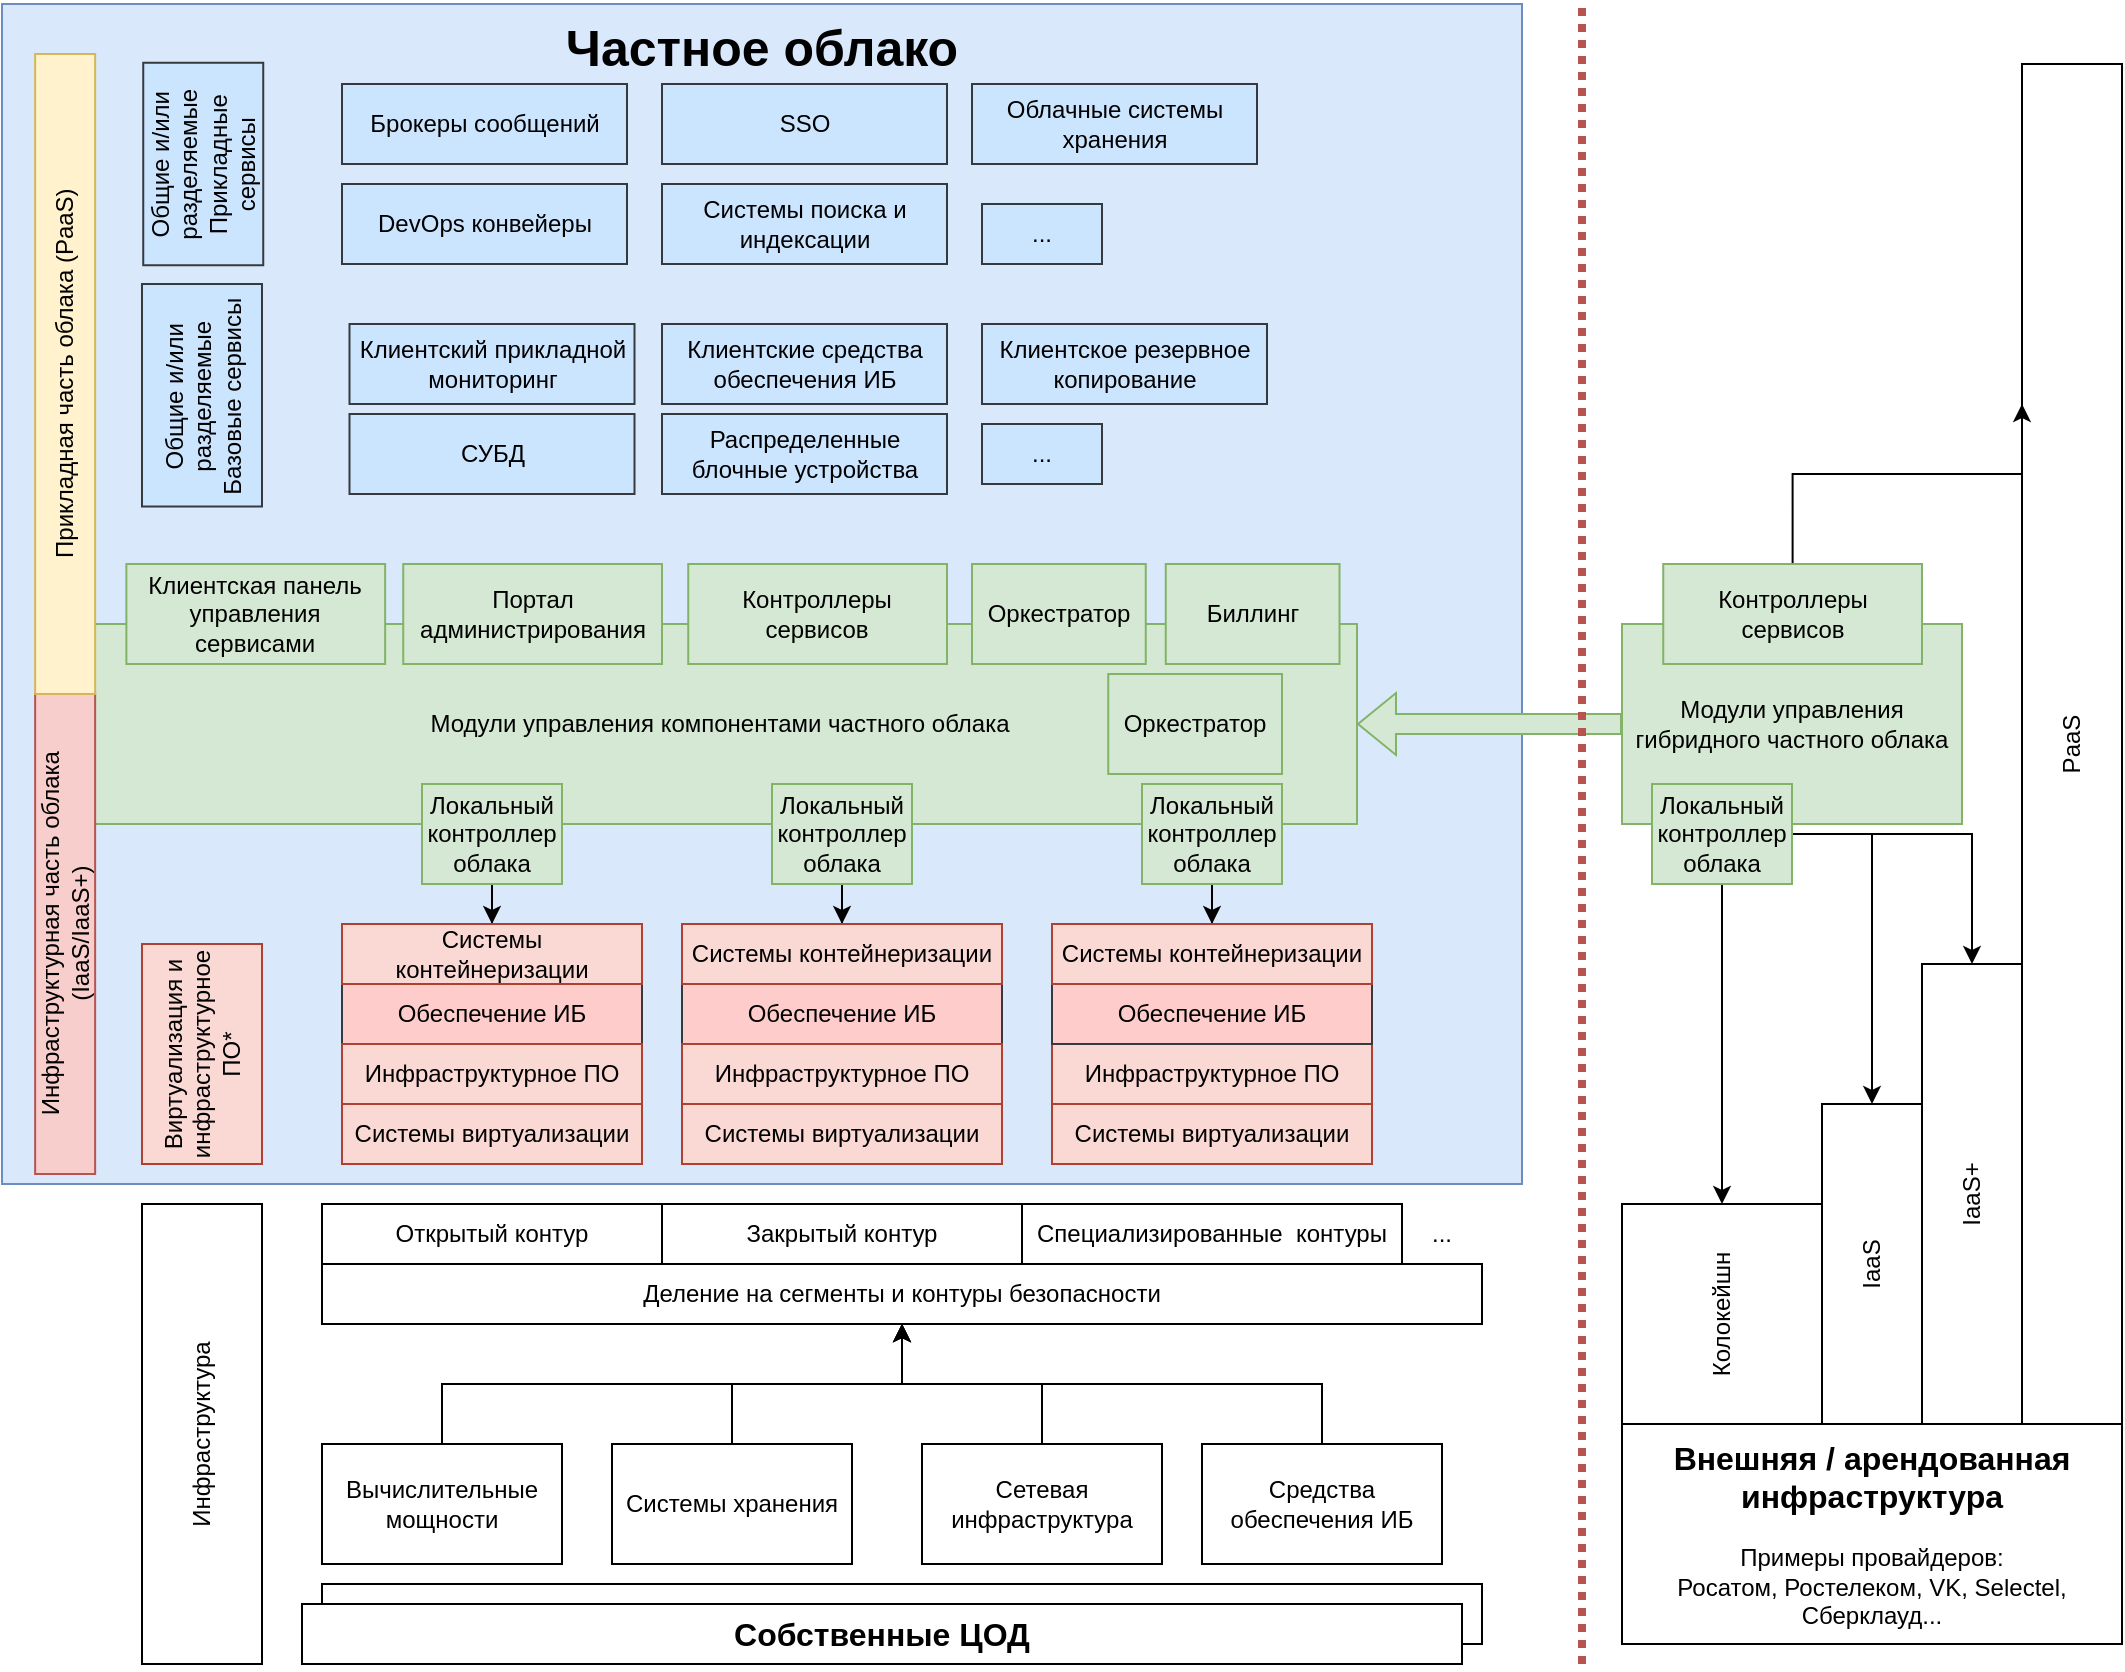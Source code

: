 <mxfile version="21.8.2" type="github">
  <diagram name="Page-1" id="3LfvS937DJtHsgG3JjyU">
    <mxGraphModel dx="1434" dy="942" grid="1" gridSize="10" guides="1" tooltips="1" connect="1" arrows="1" fold="1" page="1" pageScale="1" pageWidth="1100" pageHeight="850" math="0" shadow="0">
      <root>
        <mxCell id="0" />
        <mxCell id="1" parent="0" />
        <mxCell id="bSt5jZ9sm7MlLvyBAsHf-84" value="Модули управления гибридного частного облака" style="rounded=0;whiteSpace=wrap;html=1;verticalAlign=middle;fillColor=#d5e8d4;strokeColor=#82b366;" parent="1" vertex="1">
          <mxGeometry x="830" y="320" width="170" height="100" as="geometry" />
        </mxCell>
        <mxCell id="bSt5jZ9sm7MlLvyBAsHf-48" value="&lt;div style=&quot;font-size: 25px;&quot;&gt;Частное облако&lt;/div&gt;" style="rounded=0;whiteSpace=wrap;html=1;rotation=0;verticalAlign=top;horizontal=1;fillColor=#dae8fc;strokeColor=#6c8ebf;fontSize=25;fontStyle=1" parent="1" vertex="1">
          <mxGeometry x="20" y="10" width="760" height="590" as="geometry" />
        </mxCell>
        <mxCell id="bSt5jZ9sm7MlLvyBAsHf-82" value="" style="rounded=0;whiteSpace=wrap;html=1;" parent="1" vertex="1">
          <mxGeometry x="180" y="800" width="580" height="30" as="geometry" />
        </mxCell>
        <mxCell id="bSt5jZ9sm7MlLvyBAsHf-3" value="Открытый контур" style="rounded=0;whiteSpace=wrap;html=1;" parent="1" vertex="1">
          <mxGeometry x="180" y="610" width="170" height="30" as="geometry" />
        </mxCell>
        <mxCell id="bSt5jZ9sm7MlLvyBAsHf-10" value="Закрытый контур" style="rounded=0;whiteSpace=wrap;html=1;" parent="1" vertex="1">
          <mxGeometry x="350" y="610" width="180" height="30" as="geometry" />
        </mxCell>
        <mxCell id="bSt5jZ9sm7MlLvyBAsHf-15" value="Специализированные&amp;nbsp; контуры" style="rounded=0;whiteSpace=wrap;html=1;" parent="1" vertex="1">
          <mxGeometry x="530" y="610" width="190" height="30" as="geometry" />
        </mxCell>
        <mxCell id="bSt5jZ9sm7MlLvyBAsHf-16" value="Модули управления компонентами частного облака" style="rounded=0;whiteSpace=wrap;html=1;verticalAlign=middle;fillColor=#d5e8d4;strokeColor=#82b366;" parent="1" vertex="1">
          <mxGeometry x="60" y="320" width="637.5" height="100" as="geometry" />
        </mxCell>
        <mxCell id="bSt5jZ9sm7MlLvyBAsHf-86" style="edgeStyle=orthogonalEdgeStyle;rounded=0;orthogonalLoop=1;jettySize=auto;html=1;" parent="1" source="bSt5jZ9sm7MlLvyBAsHf-17" target="bSt5jZ9sm7MlLvyBAsHf-65" edge="1">
          <mxGeometry relative="1" as="geometry" />
        </mxCell>
        <mxCell id="bSt5jZ9sm7MlLvyBAsHf-17" value="Локальный контроллер облака" style="rounded=0;whiteSpace=wrap;html=1;fillColor=#d5e8d4;strokeColor=#82b366;" parent="1" vertex="1">
          <mxGeometry x="405" y="400" width="70" height="50" as="geometry" />
        </mxCell>
        <mxCell id="bSt5jZ9sm7MlLvyBAsHf-30" style="edgeStyle=orthogonalEdgeStyle;rounded=0;orthogonalLoop=1;jettySize=auto;html=1;" parent="1" source="bSt5jZ9sm7MlLvyBAsHf-20" target="bSt5jZ9sm7MlLvyBAsHf-23" edge="1">
          <mxGeometry relative="1" as="geometry" />
        </mxCell>
        <mxCell id="bSt5jZ9sm7MlLvyBAsHf-20" value="Вычислительные мощности" style="rounded=0;whiteSpace=wrap;html=1;" parent="1" vertex="1">
          <mxGeometry x="180" y="730" width="120" height="60" as="geometry" />
        </mxCell>
        <mxCell id="bSt5jZ9sm7MlLvyBAsHf-31" style="edgeStyle=orthogonalEdgeStyle;rounded=0;orthogonalLoop=1;jettySize=auto;html=1;" parent="1" source="bSt5jZ9sm7MlLvyBAsHf-21" target="bSt5jZ9sm7MlLvyBAsHf-23" edge="1">
          <mxGeometry relative="1" as="geometry" />
        </mxCell>
        <mxCell id="bSt5jZ9sm7MlLvyBAsHf-21" value="Системы хранения" style="rounded=0;whiteSpace=wrap;html=1;" parent="1" vertex="1">
          <mxGeometry x="325" y="730" width="120" height="60" as="geometry" />
        </mxCell>
        <mxCell id="bSt5jZ9sm7MlLvyBAsHf-32" style="edgeStyle=orthogonalEdgeStyle;rounded=0;orthogonalLoop=1;jettySize=auto;html=1;entryX=0.5;entryY=1;entryDx=0;entryDy=0;" parent="1" source="bSt5jZ9sm7MlLvyBAsHf-22" target="bSt5jZ9sm7MlLvyBAsHf-23" edge="1">
          <mxGeometry relative="1" as="geometry" />
        </mxCell>
        <mxCell id="bSt5jZ9sm7MlLvyBAsHf-22" value="Сетевая инфраструктура" style="rounded=0;whiteSpace=wrap;html=1;" parent="1" vertex="1">
          <mxGeometry x="480" y="730" width="120" height="60" as="geometry" />
        </mxCell>
        <mxCell id="bSt5jZ9sm7MlLvyBAsHf-23" value="Деление на сегменты и контуры безопасности" style="rounded=0;whiteSpace=wrap;html=1;" parent="1" vertex="1">
          <mxGeometry x="180" y="640" width="580" height="30" as="geometry" />
        </mxCell>
        <mxCell id="bSt5jZ9sm7MlLvyBAsHf-24" value="Системы виртуализации" style="rounded=0;whiteSpace=wrap;html=1;fillColor=#fad9d5;strokeColor=#ae4132;" parent="1" vertex="1">
          <mxGeometry x="190" y="560" width="150" height="30" as="geometry" />
        </mxCell>
        <mxCell id="bSt5jZ9sm7MlLvyBAsHf-25" value="Обеспечение ИБ" style="rounded=0;whiteSpace=wrap;html=1;fillColor=#ffcccc;strokeColor=#36393d;" parent="1" vertex="1">
          <mxGeometry x="190" y="500" width="150" height="30" as="geometry" />
        </mxCell>
        <mxCell id="bSt5jZ9sm7MlLvyBAsHf-26" value="Инфраструктурное ПО" style="rounded=0;whiteSpace=wrap;html=1;fillColor=#fad9d5;strokeColor=#ae4132;" parent="1" vertex="1">
          <mxGeometry x="545" y="530" width="160" height="30" as="geometry" />
        </mxCell>
        <mxCell id="bSt5jZ9sm7MlLvyBAsHf-28" value="Системы виртуализации" style="rounded=0;whiteSpace=wrap;html=1;fillColor=#fad9d5;strokeColor=#ae4132;" parent="1" vertex="1">
          <mxGeometry x="360" y="560" width="160" height="30" as="geometry" />
        </mxCell>
        <mxCell id="bSt5jZ9sm7MlLvyBAsHf-29" value="Обеспечение ИБ" style="rounded=0;whiteSpace=wrap;html=1;fillColor=#ffcccc;strokeColor=#36393d;" parent="1" vertex="1">
          <mxGeometry x="360" y="500" width="160" height="30" as="geometry" />
        </mxCell>
        <mxCell id="bSt5jZ9sm7MlLvyBAsHf-34" value="Системы виртуализации" style="rounded=0;whiteSpace=wrap;html=1;fillColor=#fad9d5;strokeColor=#ae4132;" parent="1" vertex="1">
          <mxGeometry x="545" y="560" width="160" height="30" as="geometry" />
        </mxCell>
        <mxCell id="bSt5jZ9sm7MlLvyBAsHf-35" value="Обеспечение ИБ" style="rounded=0;whiteSpace=wrap;html=1;fillColor=#ffcccc;strokeColor=#36393d;" parent="1" vertex="1">
          <mxGeometry x="545" y="500" width="160" height="30" as="geometry" />
        </mxCell>
        <mxCell id="bSt5jZ9sm7MlLvyBAsHf-36" value="Инфраструктурное ПО" style="rounded=0;whiteSpace=wrap;html=1;fillColor=#fad9d5;strokeColor=#ae4132;" parent="1" vertex="1">
          <mxGeometry x="190" y="530" width="150" height="30" as="geometry" />
        </mxCell>
        <mxCell id="bSt5jZ9sm7MlLvyBAsHf-37" value="Инфраструктура" style="rounded=0;whiteSpace=wrap;html=1;rotation=-90;" parent="1" vertex="1">
          <mxGeometry x="5" y="695" width="230" height="60" as="geometry" />
        </mxCell>
        <mxCell id="bSt5jZ9sm7MlLvyBAsHf-38" value="Виртуализация и инфраструктурное ПО*" style="rounded=0;whiteSpace=wrap;html=1;rotation=-90;fillColor=#fad9d5;strokeColor=#ae4132;" parent="1" vertex="1">
          <mxGeometry x="65" y="505" width="110" height="60" as="geometry" />
        </mxCell>
        <mxCell id="bSt5jZ9sm7MlLvyBAsHf-40" value="Инфраструктурное ПО" style="rounded=0;whiteSpace=wrap;html=1;fillColor=#fad9d5;strokeColor=#ae4132;" parent="1" vertex="1">
          <mxGeometry x="360" y="530" width="160" height="30" as="geometry" />
        </mxCell>
        <mxCell id="bSt5jZ9sm7MlLvyBAsHf-85" style="edgeStyle=orthogonalEdgeStyle;rounded=0;orthogonalLoop=1;jettySize=auto;html=1;" parent="1" source="bSt5jZ9sm7MlLvyBAsHf-42" target="bSt5jZ9sm7MlLvyBAsHf-64" edge="1">
          <mxGeometry relative="1" as="geometry" />
        </mxCell>
        <mxCell id="bSt5jZ9sm7MlLvyBAsHf-42" value="Локальный контроллер облака" style="rounded=0;whiteSpace=wrap;html=1;fillColor=#d5e8d4;strokeColor=#82b366;" parent="1" vertex="1">
          <mxGeometry x="230" y="400" width="70" height="50" as="geometry" />
        </mxCell>
        <mxCell id="bSt5jZ9sm7MlLvyBAsHf-87" style="edgeStyle=orthogonalEdgeStyle;rounded=0;orthogonalLoop=1;jettySize=auto;html=1;" parent="1" source="bSt5jZ9sm7MlLvyBAsHf-45" target="bSt5jZ9sm7MlLvyBAsHf-66" edge="1">
          <mxGeometry relative="1" as="geometry" />
        </mxCell>
        <mxCell id="bSt5jZ9sm7MlLvyBAsHf-45" value="Локальный контроллер облака" style="rounded=0;whiteSpace=wrap;html=1;fillColor=#d5e8d4;strokeColor=#82b366;" parent="1" vertex="1">
          <mxGeometry x="590" y="400" width="70" height="50" as="geometry" />
        </mxCell>
        <mxCell id="bSt5jZ9sm7MlLvyBAsHf-46" value="..." style="text;html=1;strokeColor=none;fillColor=none;align=center;verticalAlign=middle;whiteSpace=wrap;rounded=0;" parent="1" vertex="1">
          <mxGeometry x="710" y="610" width="60" height="30" as="geometry" />
        </mxCell>
        <mxCell id="bSt5jZ9sm7MlLvyBAsHf-47" value="Собственные ЦОД" style="rounded=0;whiteSpace=wrap;html=1;fontSize=16;fontStyle=1" parent="1" vertex="1">
          <mxGeometry x="170" y="810" width="580" height="30" as="geometry" />
        </mxCell>
        <mxCell id="bSt5jZ9sm7MlLvyBAsHf-49" value="&lt;div&gt;&lt;font style=&quot;font-size: 16px;&quot;&gt;&lt;b&gt;Внешняя / арендованная инфраструктура&lt;/b&gt;&lt;/font&gt;&lt;/div&gt;&lt;br&gt;Примеры провайдеров:&lt;br&gt;Росатом, Ростелеком, VK, Selectel, Сберклауд..." style="rounded=0;whiteSpace=wrap;html=1;" parent="1" vertex="1">
          <mxGeometry x="830" y="720" width="250" height="110" as="geometry" />
        </mxCell>
        <mxCell id="bSt5jZ9sm7MlLvyBAsHf-50" value="Колокейшн" style="rounded=0;whiteSpace=wrap;html=1;horizontal=0;" parent="1" vertex="1">
          <mxGeometry x="830" y="610" width="100" height="110" as="geometry" />
        </mxCell>
        <mxCell id="bSt5jZ9sm7MlLvyBAsHf-51" value="IaaS" style="rounded=0;whiteSpace=wrap;html=1;horizontal=0;" parent="1" vertex="1">
          <mxGeometry x="930" y="560" width="50" height="160" as="geometry" />
        </mxCell>
        <mxCell id="bSt5jZ9sm7MlLvyBAsHf-52" value="IaaS+" style="rounded=0;whiteSpace=wrap;html=1;horizontal=0;" parent="1" vertex="1">
          <mxGeometry x="980" y="490" width="50" height="230" as="geometry" />
        </mxCell>
        <mxCell id="bSt5jZ9sm7MlLvyBAsHf-53" value="PaaS" style="rounded=0;whiteSpace=wrap;html=1;horizontal=0;" parent="1" vertex="1">
          <mxGeometry x="1030" y="40" width="50" height="680" as="geometry" />
        </mxCell>
        <mxCell id="bSt5jZ9sm7MlLvyBAsHf-55" value="Общие и/или разделяемые&lt;br&gt; Базовые сервисы" style="rounded=0;whiteSpace=wrap;html=1;rotation=-90;fillColor=#cce5ff;strokeColor=#36393d;" parent="1" vertex="1">
          <mxGeometry x="64.37" y="175.63" width="111.25" height="60" as="geometry" />
        </mxCell>
        <mxCell id="bSt5jZ9sm7MlLvyBAsHf-56" value="СУБД" style="rounded=0;whiteSpace=wrap;html=1;rotation=0;fillColor=#cce5ff;strokeColor=#36393d;" parent="1" vertex="1">
          <mxGeometry x="193.75" y="215" width="142.5" height="40" as="geometry" />
        </mxCell>
        <mxCell id="bSt5jZ9sm7MlLvyBAsHf-57" value="Облачные системы хранения" style="rounded=0;whiteSpace=wrap;html=1;rotation=0;fillColor=#cce5ff;strokeColor=#36393d;" parent="1" vertex="1">
          <mxGeometry x="505" y="50" width="142.5" height="40" as="geometry" />
        </mxCell>
        <mxCell id="bSt5jZ9sm7MlLvyBAsHf-58" value="Распределенные блочные устройства" style="rounded=0;whiteSpace=wrap;html=1;rotation=0;fillColor=#cce5ff;strokeColor=#36393d;" parent="1" vertex="1">
          <mxGeometry x="350" y="215" width="142.5" height="40" as="geometry" />
        </mxCell>
        <mxCell id="bSt5jZ9sm7MlLvyBAsHf-59" value="Клиентский прикладной мониторинг" style="rounded=0;whiteSpace=wrap;html=1;rotation=0;fillColor=#cce5ff;strokeColor=#36393d;" parent="1" vertex="1">
          <mxGeometry x="193.75" y="170" width="142.5" height="40" as="geometry" />
        </mxCell>
        <mxCell id="bSt5jZ9sm7MlLvyBAsHf-60" value="DevOps конвейеры" style="rounded=0;whiteSpace=wrap;html=1;rotation=0;fillColor=#cce5ff;strokeColor=#36393d;" parent="1" vertex="1">
          <mxGeometry x="190" y="100" width="142.5" height="40" as="geometry" />
        </mxCell>
        <mxCell id="bSt5jZ9sm7MlLvyBAsHf-61" value="Клиентские средства обеспечения ИБ" style="rounded=0;whiteSpace=wrap;html=1;rotation=0;fillColor=#cce5ff;strokeColor=#36393d;" parent="1" vertex="1">
          <mxGeometry x="350" y="170" width="142.5" height="40" as="geometry" />
        </mxCell>
        <mxCell id="bSt5jZ9sm7MlLvyBAsHf-63" style="edgeStyle=orthogonalEdgeStyle;rounded=0;orthogonalLoop=1;jettySize=auto;html=1;entryX=0.5;entryY=1;entryDx=0;entryDy=0;" parent="1" source="bSt5jZ9sm7MlLvyBAsHf-62" target="bSt5jZ9sm7MlLvyBAsHf-23" edge="1">
          <mxGeometry relative="1" as="geometry" />
        </mxCell>
        <mxCell id="bSt5jZ9sm7MlLvyBAsHf-62" value="Средства обеспечения ИБ" style="rounded=0;whiteSpace=wrap;html=1;" parent="1" vertex="1">
          <mxGeometry x="620" y="730" width="120" height="60" as="geometry" />
        </mxCell>
        <mxCell id="bSt5jZ9sm7MlLvyBAsHf-64" value="Системы контейнеризации" style="rounded=0;whiteSpace=wrap;html=1;fillColor=#fad9d5;strokeColor=#ae4132;" parent="1" vertex="1">
          <mxGeometry x="190" y="470" width="150" height="30" as="geometry" />
        </mxCell>
        <mxCell id="bSt5jZ9sm7MlLvyBAsHf-65" value="Системы контейнеризации" style="rounded=0;whiteSpace=wrap;html=1;fillColor=#fad9d5;strokeColor=#ae4132;" parent="1" vertex="1">
          <mxGeometry x="360" y="470" width="160" height="30" as="geometry" />
        </mxCell>
        <mxCell id="bSt5jZ9sm7MlLvyBAsHf-66" value="Системы контейнеризации" style="rounded=0;whiteSpace=wrap;html=1;fillColor=#fad9d5;strokeColor=#ae4132;" parent="1" vertex="1">
          <mxGeometry x="545" y="470" width="160" height="30" as="geometry" />
        </mxCell>
        <mxCell id="bSt5jZ9sm7MlLvyBAsHf-67" value="Брокеры сообщений" style="rounded=0;whiteSpace=wrap;html=1;rotation=0;fillColor=#cce5ff;strokeColor=#36393d;" parent="1" vertex="1">
          <mxGeometry x="190" y="50" width="142.5" height="40" as="geometry" />
        </mxCell>
        <mxCell id="bSt5jZ9sm7MlLvyBAsHf-68" value="Клиентское резервное копирование" style="rounded=0;whiteSpace=wrap;html=1;rotation=0;fillColor=#cce5ff;strokeColor=#36393d;" parent="1" vertex="1">
          <mxGeometry x="510" y="170" width="142.5" height="40" as="geometry" />
        </mxCell>
        <mxCell id="bSt5jZ9sm7MlLvyBAsHf-69" value="SSO" style="rounded=0;whiteSpace=wrap;html=1;rotation=0;fillColor=#cce5ff;strokeColor=#36393d;" parent="1" vertex="1">
          <mxGeometry x="350" y="50" width="142.5" height="40" as="geometry" />
        </mxCell>
        <mxCell id="bSt5jZ9sm7MlLvyBAsHf-70" value="Общие и/или разделяемые&lt;br&gt;Прикладные сервисы" style="rounded=0;whiteSpace=wrap;html=1;rotation=-90;fillColor=#cce5ff;strokeColor=#36393d;" parent="1" vertex="1">
          <mxGeometry x="70" y="60" width="101.25" height="60" as="geometry" />
        </mxCell>
        <mxCell id="bSt5jZ9sm7MlLvyBAsHf-71" value="..." style="text;html=1;strokeColor=#36393d;fillColor=#cce5ff;align=center;verticalAlign=middle;whiteSpace=wrap;rounded=0;" parent="1" vertex="1">
          <mxGeometry x="510" y="220" width="60" height="30" as="geometry" />
        </mxCell>
        <mxCell id="bSt5jZ9sm7MlLvyBAsHf-72" value="Контроллеры сервисов" style="rounded=0;whiteSpace=wrap;html=1;fillColor=#d5e8d4;strokeColor=#82b366;" parent="1" vertex="1">
          <mxGeometry x="363.12" y="290" width="129.38" height="50" as="geometry" />
        </mxCell>
        <mxCell id="bSt5jZ9sm7MlLvyBAsHf-73" value="Клиентская панель управления сервисами" style="rounded=0;whiteSpace=wrap;html=1;fillColor=#d5e8d4;strokeColor=#82b366;" parent="1" vertex="1">
          <mxGeometry x="82.19" y="290" width="129.38" height="50" as="geometry" />
        </mxCell>
        <mxCell id="bSt5jZ9sm7MlLvyBAsHf-74" value="Оркестратор" style="rounded=0;whiteSpace=wrap;html=1;fillColor=#d5e8d4;strokeColor=#82b366;" parent="1" vertex="1">
          <mxGeometry x="505" y="290" width="86.88" height="50" as="geometry" />
        </mxCell>
        <mxCell id="bSt5jZ9sm7MlLvyBAsHf-75" value="Биллинг" style="rounded=0;whiteSpace=wrap;html=1;fillColor=#d5e8d4;strokeColor=#82b366;" parent="1" vertex="1">
          <mxGeometry x="601.88" y="290" width="86.88" height="50" as="geometry" />
        </mxCell>
        <mxCell id="bSt5jZ9sm7MlLvyBAsHf-106" style="edgeStyle=orthogonalEdgeStyle;rounded=0;orthogonalLoop=1;jettySize=auto;html=1;" parent="1" source="bSt5jZ9sm7MlLvyBAsHf-76" target="bSt5jZ9sm7MlLvyBAsHf-50" edge="1">
          <mxGeometry relative="1" as="geometry" />
        </mxCell>
        <mxCell id="bSt5jZ9sm7MlLvyBAsHf-107" style="edgeStyle=orthogonalEdgeStyle;rounded=0;orthogonalLoop=1;jettySize=auto;html=1;entryX=0.5;entryY=0;entryDx=0;entryDy=0;" parent="1" source="bSt5jZ9sm7MlLvyBAsHf-76" target="bSt5jZ9sm7MlLvyBAsHf-51" edge="1">
          <mxGeometry relative="1" as="geometry" />
        </mxCell>
        <mxCell id="bSt5jZ9sm7MlLvyBAsHf-108" style="edgeStyle=orthogonalEdgeStyle;rounded=0;orthogonalLoop=1;jettySize=auto;html=1;" parent="1" source="bSt5jZ9sm7MlLvyBAsHf-76" target="bSt5jZ9sm7MlLvyBAsHf-52" edge="1">
          <mxGeometry relative="1" as="geometry" />
        </mxCell>
        <mxCell id="bSt5jZ9sm7MlLvyBAsHf-76" value="Локальный контроллер облака" style="rounded=0;whiteSpace=wrap;html=1;fillColor=#d5e8d4;strokeColor=#82b366;" parent="1" vertex="1">
          <mxGeometry x="845" y="400" width="70" height="50" as="geometry" />
        </mxCell>
        <mxCell id="bSt5jZ9sm7MlLvyBAsHf-79" value="Инфраструктурная часть облака (IaaS/IaaS+)" style="rounded=0;whiteSpace=wrap;html=1;rotation=-90;fillColor=#f8cecc;strokeColor=#b85450;" parent="1" vertex="1">
          <mxGeometry x="-68.43" y="460" width="240" height="30" as="geometry" />
        </mxCell>
        <mxCell id="bSt5jZ9sm7MlLvyBAsHf-80" value="Прикладная часть облака (PaaS)" style="rounded=0;whiteSpace=wrap;html=1;rotation=-90;fillColor=#fff2cc;strokeColor=#d6b656;" parent="1" vertex="1">
          <mxGeometry x="-108.43" y="180" width="320" height="30" as="geometry" />
        </mxCell>
        <mxCell id="bSt5jZ9sm7MlLvyBAsHf-90" value="Оркестратор" style="rounded=0;whiteSpace=wrap;html=1;fillColor=#d5e8d4;strokeColor=#82b366;" parent="1" vertex="1">
          <mxGeometry x="573.12" y="345" width="86.88" height="50" as="geometry" />
        </mxCell>
        <mxCell id="bSt5jZ9sm7MlLvyBAsHf-91" value="Портал администрирования" style="rounded=0;whiteSpace=wrap;html=1;fillColor=#d5e8d4;strokeColor=#82b366;" parent="1" vertex="1">
          <mxGeometry x="220.62" y="290" width="129.38" height="50" as="geometry" />
        </mxCell>
        <mxCell id="bSt5jZ9sm7MlLvyBAsHf-111" style="edgeStyle=orthogonalEdgeStyle;rounded=0;orthogonalLoop=1;jettySize=auto;html=1;exitX=0.5;exitY=0;exitDx=0;exitDy=0;entryX=0;entryY=0.25;entryDx=0;entryDy=0;" parent="1" source="bSt5jZ9sm7MlLvyBAsHf-100" target="bSt5jZ9sm7MlLvyBAsHf-53" edge="1">
          <mxGeometry relative="1" as="geometry">
            <Array as="points">
              <mxPoint x="915" y="245" />
            </Array>
          </mxGeometry>
        </mxCell>
        <mxCell id="bSt5jZ9sm7MlLvyBAsHf-100" value="Контроллеры сервисов" style="rounded=0;whiteSpace=wrap;html=1;fillColor=#d5e8d4;strokeColor=#82b366;" parent="1" vertex="1">
          <mxGeometry x="850.62" y="290" width="129.38" height="50" as="geometry" />
        </mxCell>
        <mxCell id="bSt5jZ9sm7MlLvyBAsHf-102" value="" style="shape=flexArrow;endArrow=classic;html=1;rounded=0;entryX=1;entryY=0.5;entryDx=0;entryDy=0;exitX=0;exitY=0.5;exitDx=0;exitDy=0;fillColor=#d5e8d4;strokeColor=#82b366;" parent="1" source="bSt5jZ9sm7MlLvyBAsHf-84" target="bSt5jZ9sm7MlLvyBAsHf-16" edge="1">
          <mxGeometry width="50" height="50" relative="1" as="geometry">
            <mxPoint x="820" y="240" as="sourcePoint" />
            <mxPoint x="870" y="190" as="targetPoint" />
          </mxGeometry>
        </mxCell>
        <mxCell id="bSt5jZ9sm7MlLvyBAsHf-103" value="Системы поиска и индексации" style="rounded=0;whiteSpace=wrap;html=1;rotation=0;fillColor=#cce5ff;strokeColor=#36393d;" parent="1" vertex="1">
          <mxGeometry x="350" y="100" width="142.5" height="40" as="geometry" />
        </mxCell>
        <mxCell id="bSt5jZ9sm7MlLvyBAsHf-105" value="..." style="text;html=1;strokeColor=#36393d;fillColor=#cce5ff;align=center;verticalAlign=middle;whiteSpace=wrap;rounded=0;" parent="1" vertex="1">
          <mxGeometry x="510" y="110" width="60" height="30" as="geometry" />
        </mxCell>
        <mxCell id="GXTsXyMNsPDJ74KIg2CK-2" value="" style="endArrow=none;dashed=1;html=1;rounded=0;fontSize=12;strokeWidth=4;fillColor=#f8cecc;strokeColor=#b85450;dashPattern=1 1;" edge="1" parent="1">
          <mxGeometry width="50" height="50" relative="1" as="geometry">
            <mxPoint x="810" y="840" as="sourcePoint" />
            <mxPoint x="810" y="10" as="targetPoint" />
          </mxGeometry>
        </mxCell>
      </root>
    </mxGraphModel>
  </diagram>
</mxfile>
